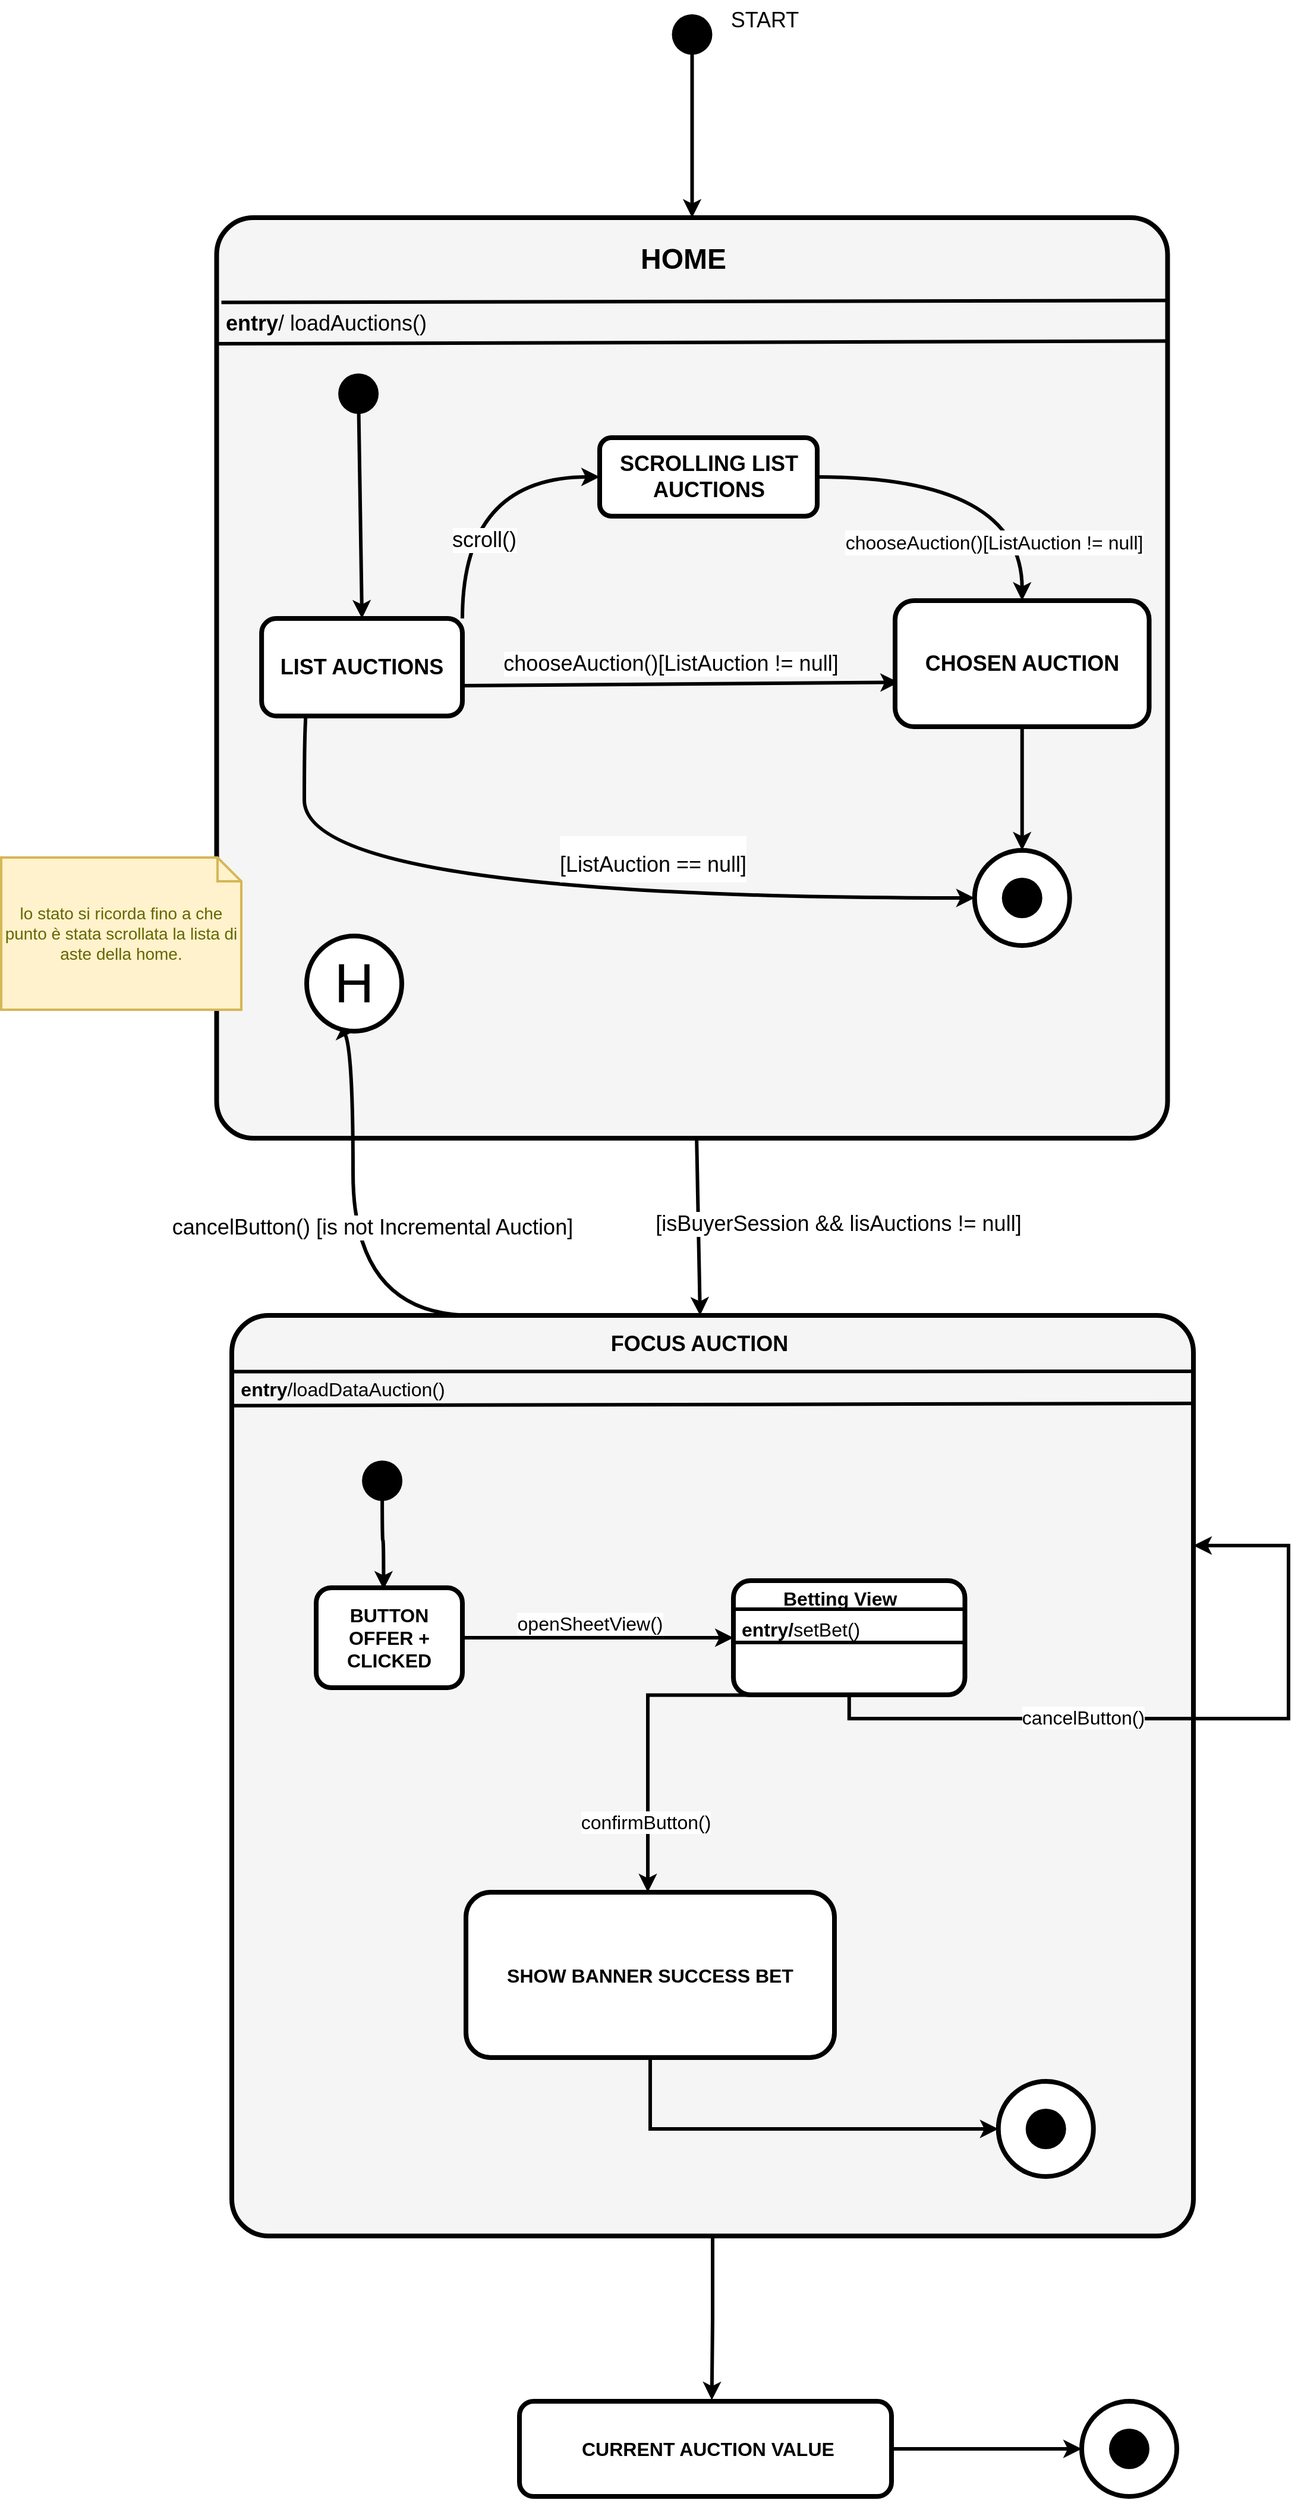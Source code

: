 <mxfile version="20.8.16" type="device"><diagram name="Pagina-1" id="snwxQ7x8Qecu59scRD_K"><mxGraphModel dx="4148" dy="2828" grid="0" gridSize="10" guides="1" tooltips="1" connect="1" arrows="1" fold="1" page="0" pageScale="1" pageWidth="583" pageHeight="827" math="0" shadow="0"><root><mxCell id="0"/><mxCell id="1" parent="0"/><mxCell id="EPKeWyxJ2zrvT280L3PU-10" style="rounded=0;orthogonalLoop=1;jettySize=auto;html=1;entryX=0.5;entryY=0;entryDx=0;entryDy=0;strokeWidth=3;fontSize=14;exitX=0.85;exitY=0.1;exitDx=0;exitDy=0;exitPerimeter=0;" edge="1" parent="1" source="EPKeWyxJ2zrvT280L3PU-3" target="EPKeWyxJ2zrvT280L3PU-7"><mxGeometry relative="1" as="geometry"/></mxCell><mxCell id="EPKeWyxJ2zrvT280L3PU-3" value="" style="shape=waypoint;sketch=0;fillStyle=solid;size=6;pointerEvents=1;points=[];fillColor=none;resizable=0;rotatable=0;perimeter=centerPerimeter;snapToPoint=1;strokeWidth=15;" vertex="1" parent="1"><mxGeometry x="803.25" y="-57" width="20" height="20" as="geometry"/></mxCell><mxCell id="EPKeWyxJ2zrvT280L3PU-30" style="edgeStyle=none;rounded=0;orthogonalLoop=1;jettySize=auto;html=1;strokeWidth=3;fontSize=18;entryX=0.487;entryY=0;entryDx=0;entryDy=0;entryPerimeter=0;" edge="1" parent="1" target="EPKeWyxJ2zrvT280L3PU-31"><mxGeometry relative="1" as="geometry"><mxPoint x="813.25" y="1030.286" as="targetPoint"/><mxPoint x="817" y="878" as="sourcePoint"/></mxGeometry></mxCell><mxCell id="EPKeWyxJ2zrvT280L3PU-37" value="[isBuyerSession &amp;amp;&amp;amp; lisAuctions != null]" style="edgeLabel;html=1;align=center;verticalAlign=middle;resizable=0;points=[];fontSize=18;" vertex="1" connectable="0" parent="EPKeWyxJ2zrvT280L3PU-30"><mxGeometry x="-0.111" y="3" relative="1" as="geometry"><mxPoint x="114" y="7" as="offset"/></mxGeometry></mxCell><mxCell id="EPKeWyxJ2zrvT280L3PU-7" value="" style="rounded=1;whiteSpace=wrap;html=1;strokeWidth=4;fontSize=14;fillColor=#f5f5f5;fontColor=#333333;strokeColor=#000000;arcSize=4;" vertex="1" parent="1"><mxGeometry x="413.25" y="107" width="800" height="774" as="geometry"/></mxCell><mxCell id="EPKeWyxJ2zrvT280L3PU-8" value="" style="endArrow=none;html=1;rounded=0;strokeWidth=3;fontSize=14;exitX=0.005;exitY=0.092;exitDx=0;exitDy=0;entryX=1;entryY=0.09;entryDx=0;entryDy=0;exitPerimeter=0;entryPerimeter=0;" edge="1" parent="1" source="EPKeWyxJ2zrvT280L3PU-7" target="EPKeWyxJ2zrvT280L3PU-7"><mxGeometry width="50" height="50" relative="1" as="geometry"><mxPoint x="563" y="551" as="sourcePoint"/><mxPoint x="613" y="501" as="targetPoint"/></mxGeometry></mxCell><mxCell id="EPKeWyxJ2zrvT280L3PU-9" value="&lt;b&gt;&lt;font style=&quot;font-size: 24px;&quot;&gt;HOME&lt;/font&gt;&lt;/b&gt;" style="text;html=1;strokeColor=none;fillColor=none;align=center;verticalAlign=middle;whiteSpace=wrap;rounded=0;fontSize=14;" vertex="1" parent="1"><mxGeometry x="776" y="127" width="60" height="30" as="geometry"/></mxCell><mxCell id="EPKeWyxJ2zrvT280L3PU-11" value="" style="endArrow=none;html=1;rounded=0;strokeWidth=3;fontSize=14;exitX=0.001;exitY=0.137;exitDx=0;exitDy=0;exitPerimeter=0;entryX=0.998;entryY=0.134;entryDx=0;entryDy=0;entryPerimeter=0;" edge="1" parent="1" source="EPKeWyxJ2zrvT280L3PU-7" target="EPKeWyxJ2zrvT280L3PU-7"><mxGeometry width="50" height="50" relative="1" as="geometry"><mxPoint x="500" y="232.996" as="sourcePoint"/><mxPoint x="1206" y="216" as="targetPoint"/></mxGeometry></mxCell><mxCell id="EPKeWyxJ2zrvT280L3PU-13" value="START" style="text;html=1;align=center;verticalAlign=middle;resizable=0;points=[];autosize=1;strokeColor=none;fillColor=none;fontSize=18;" vertex="1" parent="1"><mxGeometry x="836" y="-76" width="75" height="34" as="geometry"/></mxCell><mxCell id="EPKeWyxJ2zrvT280L3PU-23" style="edgeStyle=none;rounded=0;orthogonalLoop=1;jettySize=auto;html=1;entryX=0.005;entryY=0.679;entryDx=0;entryDy=0;strokeWidth=3;fontSize=18;exitX=1.007;exitY=0.689;exitDx=0;exitDy=0;entryPerimeter=0;exitPerimeter=0;" edge="1" parent="1" source="EPKeWyxJ2zrvT280L3PU-15"><mxGeometry relative="1" as="geometry"><mxPoint x="619" y="490.26" as="sourcePoint"/><mxPoint x="987.069" y="497.734" as="targetPoint"/></mxGeometry></mxCell><mxCell id="EPKeWyxJ2zrvT280L3PU-24" value="chooseAuction()[ListAuction != null]" style="edgeLabel;html=1;align=center;verticalAlign=middle;resizable=0;points=[];fontSize=18;" vertex="1" connectable="0" parent="EPKeWyxJ2zrvT280L3PU-23"><mxGeometry x="-0.149" y="2" relative="1" as="geometry"><mxPoint x="18" y="-16" as="offset"/></mxGeometry></mxCell><mxCell id="EPKeWyxJ2zrvT280L3PU-43" style="edgeStyle=orthogonalEdgeStyle;curved=1;rounded=0;orthogonalLoop=1;jettySize=auto;html=1;entryX=0;entryY=0.5;entryDx=0;entryDy=0;strokeWidth=3;fontSize=46;exitX=0.25;exitY=1;exitDx=0;exitDy=0;" edge="1" parent="1" source="EPKeWyxJ2zrvT280L3PU-15" target="EPKeWyxJ2zrvT280L3PU-28"><mxGeometry relative="1" as="geometry"><mxPoint x="485" y="518" as="sourcePoint"/><mxPoint x="1025.91" y="696.04" as="targetPoint"/><Array as="points"><mxPoint x="493" y="514"/><mxPoint x="487" y="514"/><mxPoint x="487" y="679"/></Array></mxGeometry></mxCell><mxCell id="EPKeWyxJ2zrvT280L3PU-45" value="&lt;font style=&quot;font-size: 18px;&quot;&gt;[ListAuction == null]&lt;/font&gt;" style="edgeLabel;html=1;align=center;verticalAlign=middle;resizable=0;points=[];fontSize=32;" vertex="1" connectable="0" parent="EPKeWyxJ2zrvT280L3PU-43"><mxGeometry x="0.205" y="10" relative="1" as="geometry"><mxPoint x="26" y="-23" as="offset"/></mxGeometry></mxCell><mxCell id="EPKeWyxJ2zrvT280L3PU-15" value="&lt;b&gt;LIST AUCTIONS&lt;/b&gt;" style="rounded=1;whiteSpace=wrap;html=1;strokeColor=#000000;strokeWidth=4;fontSize=18;" vertex="1" parent="1"><mxGeometry x="451.08" y="444" width="168.92" height="82" as="geometry"/></mxCell><mxCell id="EPKeWyxJ2zrvT280L3PU-17" style="edgeStyle=none;rounded=0;orthogonalLoop=1;jettySize=auto;html=1;entryX=0.5;entryY=0;entryDx=0;entryDy=0;strokeWidth=3;fontSize=18;" edge="1" parent="1" source="EPKeWyxJ2zrvT280L3PU-16" target="EPKeWyxJ2zrvT280L3PU-15"><mxGeometry relative="1" as="geometry"/></mxCell><mxCell id="EPKeWyxJ2zrvT280L3PU-16" value="" style="shape=waypoint;sketch=0;fillStyle=solid;size=6;pointerEvents=1;points=[];fillColor=none;resizable=0;rotatable=0;perimeter=centerPerimeter;snapToPoint=1;strokeWidth=15;" vertex="1" parent="1"><mxGeometry x="522.54" y="245" width="20" height="20" as="geometry"/></mxCell><mxCell id="EPKeWyxJ2zrvT280L3PU-29" style="edgeStyle=none;rounded=0;orthogonalLoop=1;jettySize=auto;html=1;entryX=0.5;entryY=0;entryDx=0;entryDy=0;strokeWidth=3;fontSize=18;" edge="1" parent="1" source="EPKeWyxJ2zrvT280L3PU-22" target="EPKeWyxJ2zrvT280L3PU-28"><mxGeometry relative="1" as="geometry"/></mxCell><mxCell id="EPKeWyxJ2zrvT280L3PU-22" value="&lt;b&gt;CHOSEN AUCTION&lt;/b&gt;" style="rounded=1;whiteSpace=wrap;html=1;strokeColor=#000000;strokeWidth=4;fontSize=18;" vertex="1" parent="1"><mxGeometry x="984" y="429" width="213.75" height="106" as="geometry"/></mxCell><mxCell id="EPKeWyxJ2zrvT280L3PU-25" value="&lt;b style=&quot;border-color: var(--border-color);&quot;&gt;entry&lt;/b&gt;/ loadAuctions()" style="text;html=1;strokeColor=none;fillColor=none;align=center;verticalAlign=middle;whiteSpace=wrap;rounded=0;fontSize=18;" vertex="1" parent="1"><mxGeometry x="394" y="181" width="223" height="30" as="geometry"/></mxCell><mxCell id="EPKeWyxJ2zrvT280L3PU-28" value="" style="ellipse;whiteSpace=wrap;html=1;aspect=fixed;strokeColor=#000000;strokeWidth=4;fontSize=18;" vertex="1" parent="1"><mxGeometry x="1050.87" y="639" width="80" height="80" as="geometry"/></mxCell><mxCell id="EPKeWyxJ2zrvT280L3PU-27" value="" style="shape=waypoint;sketch=0;fillStyle=solid;size=6;pointerEvents=1;points=[];fillColor=none;resizable=0;rotatable=0;perimeter=centerPerimeter;snapToPoint=1;strokeWidth=15;" vertex="1" parent="1"><mxGeometry x="1080.87" y="669" width="20" height="20" as="geometry"/></mxCell><mxCell id="EPKeWyxJ2zrvT280L3PU-34" style="edgeStyle=orthogonalEdgeStyle;rounded=0;orthogonalLoop=1;jettySize=auto;html=1;exitX=0.25;exitY=0;exitDx=0;exitDy=0;entryX=0.5;entryY=1;entryDx=0;entryDy=0;strokeWidth=3;fontSize=18;curved=1;" edge="1" parent="1" source="EPKeWyxJ2zrvT280L3PU-31" target="EPKeWyxJ2zrvT280L3PU-41"><mxGeometry relative="1" as="geometry"><Array as="points"><mxPoint x="528" y="1030"/></Array></mxGeometry></mxCell><mxCell id="EPKeWyxJ2zrvT280L3PU-38" value="cancelButton() [is not Incremental Auction]" style="edgeLabel;html=1;align=center;verticalAlign=middle;resizable=0;points=[];fontSize=18;" vertex="1" connectable="0" parent="EPKeWyxJ2zrvT280L3PU-34"><mxGeometry x="0.015" y="-14" relative="1" as="geometry"><mxPoint x="2" y="-2" as="offset"/></mxGeometry></mxCell><mxCell id="EPKeWyxJ2zrvT280L3PU-78" style="edgeStyle=orthogonalEdgeStyle;rounded=0;orthogonalLoop=1;jettySize=auto;html=1;strokeWidth=3;fontSize=16;startArrow=none;startFill=0;endArrow=classic;endFill=1;entryX=0.517;entryY=-0.012;entryDx=0;entryDy=0;entryPerimeter=0;" edge="1" parent="1" source="EPKeWyxJ2zrvT280L3PU-31" target="EPKeWyxJ2zrvT280L3PU-79"><mxGeometry relative="1" as="geometry"><mxPoint x="830.5" y="1925.333" as="targetPoint"/></mxGeometry></mxCell><mxCell id="EPKeWyxJ2zrvT280L3PU-31" value="" style="rounded=1;whiteSpace=wrap;html=1;strokeWidth=4;fontSize=14;fillColor=#f5f5f5;fontColor=#333333;strokeColor=#000000;arcSize=4;" vertex="1" parent="1"><mxGeometry x="426" y="1030" width="809" height="774" as="geometry"/></mxCell><mxCell id="EPKeWyxJ2zrvT280L3PU-32" value="" style="endArrow=none;html=1;rounded=0;strokeWidth=3;fontSize=14;exitX=0.001;exitY=0.061;exitDx=0;exitDy=0;exitPerimeter=0;" edge="1" parent="1" source="EPKeWyxJ2zrvT280L3PU-31"><mxGeometry width="50" height="50" relative="1" as="geometry"><mxPoint x="433" y="1077" as="sourcePoint"/><mxPoint x="1234" y="1077" as="targetPoint"/></mxGeometry></mxCell><mxCell id="EPKeWyxJ2zrvT280L3PU-33" value="&lt;b&gt;FOCUS AUCTION&lt;/b&gt;" style="text;html=1;strokeColor=none;fillColor=none;align=center;verticalAlign=middle;whiteSpace=wrap;rounded=0;fontSize=18;" vertex="1" parent="1"><mxGeometry x="703" y="1039" width="233" height="30" as="geometry"/></mxCell><mxCell id="EPKeWyxJ2zrvT280L3PU-41" value="&lt;font style=&quot;font-size: 46px;&quot;&gt;H&lt;/font&gt;" style="ellipse;whiteSpace=wrap;html=1;aspect=fixed;strokeColor=#000000;strokeWidth=4;fontSize=18;" vertex="1" parent="1"><mxGeometry x="489" y="711" width="80" height="80" as="geometry"/></mxCell><mxCell id="EPKeWyxJ2zrvT280L3PU-47" style="edgeStyle=orthogonalEdgeStyle;curved=1;rounded=0;orthogonalLoop=1;jettySize=auto;html=1;entryX=1;entryY=0;entryDx=0;entryDy=0;strokeWidth=3;fontSize=18;endArrow=none;endFill=0;startArrow=classic;startFill=1;" edge="1" parent="1" source="EPKeWyxJ2zrvT280L3PU-46" target="EPKeWyxJ2zrvT280L3PU-15"><mxGeometry relative="1" as="geometry"/></mxCell><mxCell id="EPKeWyxJ2zrvT280L3PU-49" value="scroll()" style="edgeLabel;html=1;align=center;verticalAlign=middle;resizable=0;points=[];fontSize=18;" vertex="1" connectable="0" parent="EPKeWyxJ2zrvT280L3PU-47"><mxGeometry x="0.432" y="18" relative="1" as="geometry"><mxPoint as="offset"/></mxGeometry></mxCell><mxCell id="EPKeWyxJ2zrvT280L3PU-48" value="&lt;span style=&quot;color: rgb(0, 0, 0); font-family: Helvetica; font-style: normal; font-variant-ligatures: normal; font-variant-caps: normal; font-weight: 400; letter-spacing: normal; orphans: 2; text-align: center; text-indent: 0px; text-transform: none; widows: 2; word-spacing: 0px; -webkit-text-stroke-width: 0px; background-color: rgb(255, 255, 255); text-decoration-thickness: initial; text-decoration-style: initial; text-decoration-color: initial; float: none; display: inline !important;&quot;&gt;&lt;font style=&quot;font-size: 16px;&quot;&gt;chooseAuction()[ListAuction != null]&lt;/font&gt;&lt;/span&gt;" style="edgeStyle=orthogonalEdgeStyle;curved=1;rounded=0;orthogonalLoop=1;jettySize=auto;html=1;entryX=0.5;entryY=0;entryDx=0;entryDy=0;strokeWidth=3;fontSize=18;startArrow=none;startFill=0;endArrow=classic;endFill=1;" edge="1" parent="1" source="EPKeWyxJ2zrvT280L3PU-46" target="EPKeWyxJ2zrvT280L3PU-22"><mxGeometry x="0.643" y="-24" relative="1" as="geometry"><mxPoint as="offset"/></mxGeometry></mxCell><mxCell id="EPKeWyxJ2zrvT280L3PU-46" value="&lt;b&gt;SCROLLING LIST AUCTIONS&lt;/b&gt;" style="rounded=1;whiteSpace=wrap;html=1;strokeColor=#000000;strokeWidth=4;fontSize=18;" vertex="1" parent="1"><mxGeometry x="735.5" y="292" width="183" height="66" as="geometry"/></mxCell><mxCell id="EPKeWyxJ2zrvT280L3PU-50" value="lo stato si ricorda fino a che punto è stata scrollata la lista di aste della home." style="shape=note;strokeWidth=2;fontSize=14;size=20;whiteSpace=wrap;html=1;fillColor=#fff2cc;strokeColor=#d6b656;fontColor=#666600;" vertex="1" parent="1"><mxGeometry x="232" y="645" width="202" height="128" as="geometry"/></mxCell><mxCell id="EPKeWyxJ2zrvT280L3PU-58" style="edgeStyle=orthogonalEdgeStyle;curved=1;rounded=0;orthogonalLoop=1;jettySize=auto;html=1;strokeWidth=3;fontSize=16;startArrow=none;startFill=0;endArrow=classic;endFill=1;" edge="1" parent="1" source="EPKeWyxJ2zrvT280L3PU-51" target="EPKeWyxJ2zrvT280L3PU-57"><mxGeometry relative="1" as="geometry"/></mxCell><mxCell id="EPKeWyxJ2zrvT280L3PU-59" value="openSheetView()" style="edgeLabel;html=1;align=center;verticalAlign=middle;resizable=0;points=[];fontSize=16;" vertex="1" connectable="0" parent="EPKeWyxJ2zrvT280L3PU-58"><mxGeometry x="-0.15" relative="1" as="geometry"><mxPoint x="10" y="-12" as="offset"/></mxGeometry></mxCell><mxCell id="EPKeWyxJ2zrvT280L3PU-51" value="&lt;b&gt;BUTTON OFFER + CLICKED&lt;/b&gt;" style="rounded=1;whiteSpace=wrap;html=1;strokeColor=#000000;strokeWidth=4;fontSize=16;" vertex="1" parent="1"><mxGeometry x="497" y="1259" width="123" height="84" as="geometry"/></mxCell><mxCell id="EPKeWyxJ2zrvT280L3PU-55" style="edgeStyle=orthogonalEdgeStyle;curved=1;rounded=0;orthogonalLoop=1;jettySize=auto;html=1;entryX=0.461;entryY=0.017;entryDx=0;entryDy=0;entryPerimeter=0;strokeWidth=3;fontSize=16;startArrow=none;startFill=0;endArrow=classic;endFill=1;" edge="1" parent="1" source="EPKeWyxJ2zrvT280L3PU-52" target="EPKeWyxJ2zrvT280L3PU-51"><mxGeometry relative="1" as="geometry"/></mxCell><mxCell id="EPKeWyxJ2zrvT280L3PU-52" value="" style="shape=waypoint;sketch=0;fillStyle=solid;size=6;pointerEvents=1;points=[];fillColor=none;resizable=0;rotatable=0;perimeter=centerPerimeter;snapToPoint=1;strokeWidth=15;" vertex="1" parent="1"><mxGeometry x="542.54" y="1159" width="20" height="20" as="geometry"/></mxCell><mxCell id="EPKeWyxJ2zrvT280L3PU-53" value="" style="endArrow=none;html=1;rounded=0;strokeWidth=3;fontSize=14;exitX=-0.002;exitY=0.098;exitDx=0;exitDy=0;exitPerimeter=0;" edge="1" parent="1" source="EPKeWyxJ2zrvT280L3PU-31"><mxGeometry width="50" height="50" relative="1" as="geometry"><mxPoint x="434" y="1104" as="sourcePoint"/><mxPoint x="1234" y="1104" as="targetPoint"/></mxGeometry></mxCell><mxCell id="EPKeWyxJ2zrvT280L3PU-54" value="&lt;b&gt;entry&lt;/b&gt;/loadDataAuction()" style="text;html=1;strokeColor=none;fillColor=none;align=center;verticalAlign=middle;whiteSpace=wrap;rounded=0;fontSize=16;" vertex="1" parent="1"><mxGeometry x="424" y="1077" width="191" height="30" as="geometry"/></mxCell><mxCell id="EPKeWyxJ2zrvT280L3PU-67" style="edgeStyle=orthogonalEdgeStyle;rounded=0;orthogonalLoop=1;jettySize=auto;html=1;entryX=1;entryY=0.25;entryDx=0;entryDy=0;strokeWidth=3;fontSize=16;startArrow=none;startFill=0;endArrow=classic;endFill=1;" edge="1" parent="1" source="EPKeWyxJ2zrvT280L3PU-57" target="EPKeWyxJ2zrvT280L3PU-31"><mxGeometry relative="1" as="geometry"><Array as="points"><mxPoint x="945" y="1369"/><mxPoint x="1315" y="1369"/><mxPoint x="1315" y="1224"/></Array></mxGeometry></mxCell><mxCell id="EPKeWyxJ2zrvT280L3PU-68" value="cancelButton()" style="edgeLabel;html=1;align=center;verticalAlign=middle;resizable=0;points=[];fontSize=16;" vertex="1" connectable="0" parent="EPKeWyxJ2zrvT280L3PU-67"><mxGeometry x="-0.296" y="1" relative="1" as="geometry"><mxPoint as="offset"/></mxGeometry></mxCell><mxCell id="EPKeWyxJ2zrvT280L3PU-57" value="&lt;br&gt;&lt;b&gt;&lt;br&gt;&lt;/b&gt;" style="rounded=1;whiteSpace=wrap;html=1;strokeColor=#000000;strokeWidth=4;fontSize=16;" vertex="1" parent="1"><mxGeometry x="848" y="1253" width="194.75" height="96" as="geometry"/></mxCell><mxCell id="EPKeWyxJ2zrvT280L3PU-60" value="" style="endArrow=none;html=1;rounded=0;strokeWidth=3;fontSize=16;curved=1;exitX=0;exitY=0.25;exitDx=0;exitDy=0;entryX=1;entryY=0.25;entryDx=0;entryDy=0;" edge="1" parent="1" source="EPKeWyxJ2zrvT280L3PU-57" target="EPKeWyxJ2zrvT280L3PU-57"><mxGeometry width="50" height="50" relative="1" as="geometry"><mxPoint x="868" y="1377" as="sourcePoint"/><mxPoint x="918" y="1327" as="targetPoint"/></mxGeometry></mxCell><mxCell id="EPKeWyxJ2zrvT280L3PU-62" value="&lt;b&gt;Betting View&lt;/b&gt;" style="text;html=1;strokeColor=none;fillColor=none;align=left;verticalAlign=middle;whiteSpace=wrap;rounded=0;fontSize=16;" vertex="1" parent="1"><mxGeometry x="888.25" y="1253" width="114.25" height="30" as="geometry"/></mxCell><mxCell id="EPKeWyxJ2zrvT280L3PU-64" value="" style="endArrow=none;html=1;rounded=0;strokeWidth=3;fontSize=16;curved=1;exitX=0;exitY=0.25;exitDx=0;exitDy=0;entryX=1;entryY=0.25;entryDx=0;entryDy=0;" edge="1" parent="1"><mxGeometry width="50" height="50" relative="1" as="geometry"><mxPoint x="848" y="1305.0" as="sourcePoint"/><mxPoint x="1042.75" y="1305.0" as="targetPoint"/></mxGeometry></mxCell><mxCell id="EPKeWyxJ2zrvT280L3PU-65" value="&lt;b&gt;entry/&lt;/b&gt;setBet()" style="text;html=1;strokeColor=none;fillColor=none;align=left;verticalAlign=middle;whiteSpace=wrap;rounded=0;fontSize=16;" vertex="1" parent="1"><mxGeometry x="853" y="1279" width="188" height="30" as="geometry"/></mxCell><mxCell id="EPKeWyxJ2zrvT280L3PU-70" style="edgeStyle=orthogonalEdgeStyle;rounded=0;orthogonalLoop=1;jettySize=auto;html=1;entryX=0.12;entryY=1.002;entryDx=0;entryDy=0;entryPerimeter=0;strokeWidth=3;fontSize=16;startArrow=classic;startFill=1;endArrow=none;endFill=0;" edge="1" parent="1" source="EPKeWyxJ2zrvT280L3PU-69" target="EPKeWyxJ2zrvT280L3PU-57"><mxGeometry relative="1" as="geometry"><Array as="points"><mxPoint x="776" y="1431"/><mxPoint x="776" y="1349"/></Array></mxGeometry></mxCell><mxCell id="EPKeWyxJ2zrvT280L3PU-71" value="confirmButton()" style="edgeLabel;html=1;align=center;verticalAlign=middle;resizable=0;points=[];fontSize=16;" vertex="1" connectable="0" parent="EPKeWyxJ2zrvT280L3PU-70"><mxGeometry x="-0.55" y="2" relative="1" as="geometry"><mxPoint as="offset"/></mxGeometry></mxCell><mxCell id="EPKeWyxJ2zrvT280L3PU-74" style="edgeStyle=orthogonalEdgeStyle;rounded=0;orthogonalLoop=1;jettySize=auto;html=1;entryX=0;entryY=0.5;entryDx=0;entryDy=0;strokeWidth=3;fontSize=16;startArrow=none;startFill=0;endArrow=classic;endFill=1;exitX=0.5;exitY=1;exitDx=0;exitDy=0;" edge="1" parent="1" source="EPKeWyxJ2zrvT280L3PU-69" target="EPKeWyxJ2zrvT280L3PU-73"><mxGeometry relative="1" as="geometry"/></mxCell><mxCell id="EPKeWyxJ2zrvT280L3PU-69" value="&lt;b&gt;SHOW BANNER SUCCESS BET&lt;/b&gt;" style="rounded=1;whiteSpace=wrap;html=1;strokeColor=#000000;strokeWidth=4;fontSize=16;" vertex="1" parent="1"><mxGeometry x="623" y="1515" width="310" height="139" as="geometry"/></mxCell><mxCell id="EPKeWyxJ2zrvT280L3PU-73" value="" style="ellipse;whiteSpace=wrap;html=1;aspect=fixed;strokeColor=#000000;strokeWidth=4;fontSize=18;" vertex="1" parent="1"><mxGeometry x="1070.87" y="1674" width="80" height="80" as="geometry"/></mxCell><mxCell id="EPKeWyxJ2zrvT280L3PU-72" value="" style="shape=waypoint;sketch=0;fillStyle=solid;size=6;pointerEvents=1;points=[];fillColor=none;resizable=0;rotatable=0;perimeter=centerPerimeter;snapToPoint=1;strokeWidth=15;" vertex="1" parent="1"><mxGeometry x="1100.87" y="1704" width="20" height="20" as="geometry"/></mxCell><mxCell id="EPKeWyxJ2zrvT280L3PU-83" style="edgeStyle=orthogonalEdgeStyle;rounded=0;orthogonalLoop=1;jettySize=auto;html=1;entryX=0;entryY=0.5;entryDx=0;entryDy=0;strokeWidth=3;fontFamily=Helvetica;fontSize=16;startArrow=none;startFill=0;endArrow=classic;endFill=1;" edge="1" parent="1" source="EPKeWyxJ2zrvT280L3PU-79" target="EPKeWyxJ2zrvT280L3PU-82"><mxGeometry relative="1" as="geometry"/></mxCell><mxCell id="EPKeWyxJ2zrvT280L3PU-79" value="&lt;div tabindex=&quot;0&quot; id=&quot;tw-target-text-container&quot; class=&quot;tw-ta-container F0azHf tw-nfl&quot;&gt;&lt;pre dir=&quot;ltr&quot; data-ved=&quot;2ahUKEwiz5IGOoo2GAxUH3AIHHaCoAFgQ3ewLegQIBRAT&quot; aria-label=&quot;Testo tradotto&quot; style=&quot;text-align:left&quot; id=&quot;tw-target-text&quot; data-placeholder=&quot;Traduzione&quot; class=&quot;tw-data-text tw-text-large tw-ta&quot;&gt;&lt;font face=&quot;Helvetica&quot;&gt;&lt;b&gt; CURRENT AUCTION VALUE&lt;/b&gt;&lt;/font&gt;&lt;/pre&gt;&lt;/div&gt;" style="rounded=1;whiteSpace=wrap;html=1;strokeColor=#000000;strokeWidth=4;fontSize=16;" vertex="1" parent="1"><mxGeometry x="668" y="1943" width="313" height="80" as="geometry"/></mxCell><mxCell id="EPKeWyxJ2zrvT280L3PU-82" value="" style="ellipse;whiteSpace=wrap;html=1;aspect=fixed;strokeColor=#000000;strokeWidth=4;fontSize=18;" vertex="1" parent="1"><mxGeometry x="1141" y="1943" width="80" height="80" as="geometry"/></mxCell><mxCell id="EPKeWyxJ2zrvT280L3PU-81" value="" style="shape=waypoint;sketch=0;fillStyle=solid;size=6;pointerEvents=1;points=[];fillColor=none;resizable=0;rotatable=0;perimeter=centerPerimeter;snapToPoint=1;strokeWidth=15;" vertex="1" parent="1"><mxGeometry x="1171" y="1973" width="20" height="20" as="geometry"/></mxCell></root></mxGraphModel></diagram></mxfile>